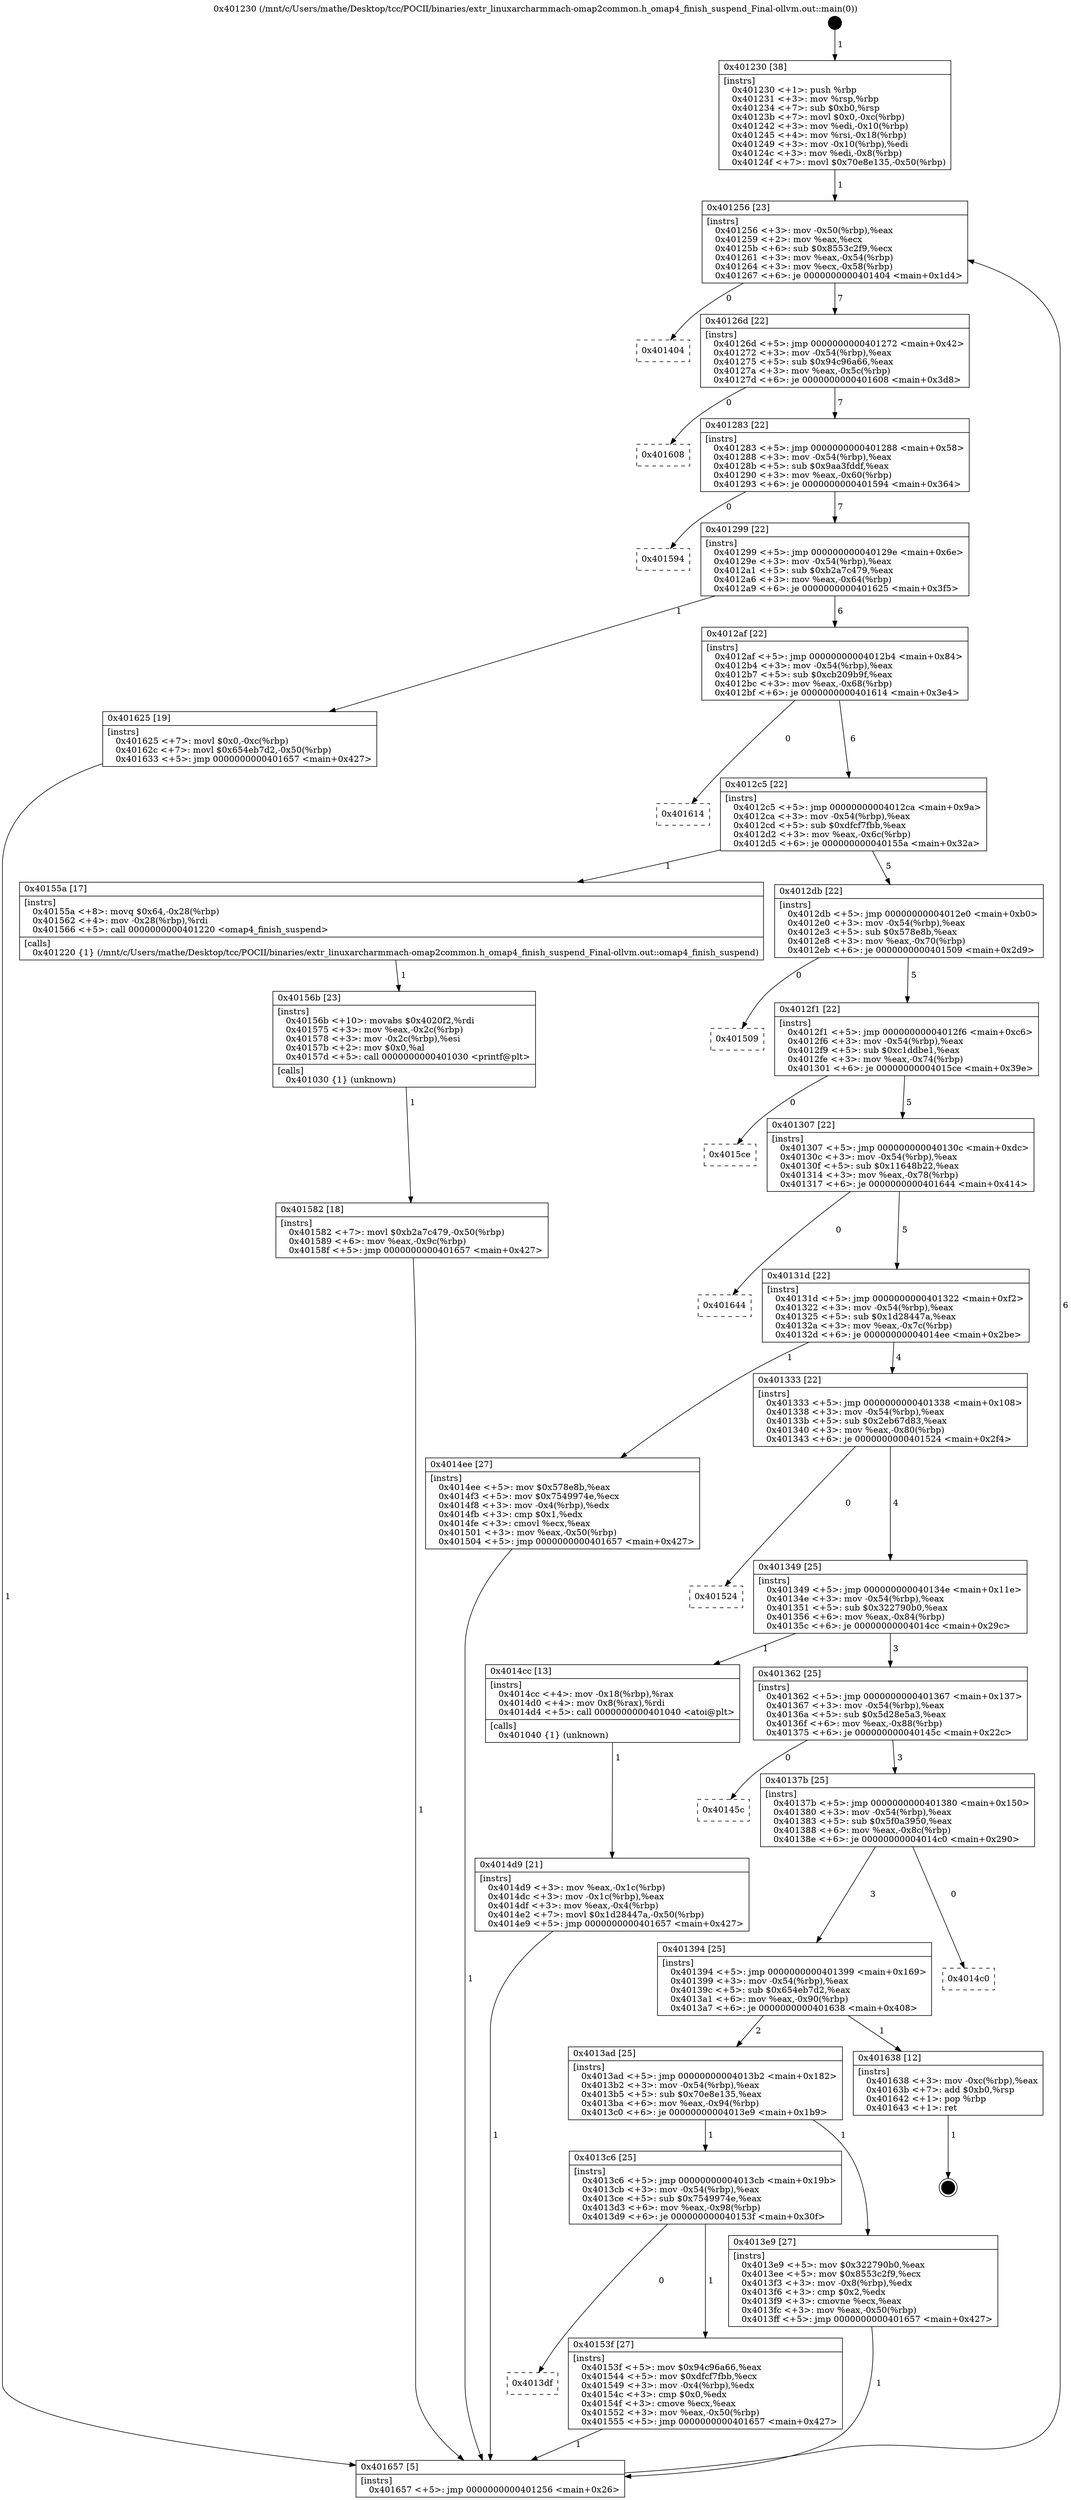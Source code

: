 digraph "0x401230" {
  label = "0x401230 (/mnt/c/Users/mathe/Desktop/tcc/POCII/binaries/extr_linuxarcharmmach-omap2common.h_omap4_finish_suspend_Final-ollvm.out::main(0))"
  labelloc = "t"
  node[shape=record]

  Entry [label="",width=0.3,height=0.3,shape=circle,fillcolor=black,style=filled]
  "0x401256" [label="{
     0x401256 [23]\l
     | [instrs]\l
     &nbsp;&nbsp;0x401256 \<+3\>: mov -0x50(%rbp),%eax\l
     &nbsp;&nbsp;0x401259 \<+2\>: mov %eax,%ecx\l
     &nbsp;&nbsp;0x40125b \<+6\>: sub $0x8553c2f9,%ecx\l
     &nbsp;&nbsp;0x401261 \<+3\>: mov %eax,-0x54(%rbp)\l
     &nbsp;&nbsp;0x401264 \<+3\>: mov %ecx,-0x58(%rbp)\l
     &nbsp;&nbsp;0x401267 \<+6\>: je 0000000000401404 \<main+0x1d4\>\l
  }"]
  "0x401404" [label="{
     0x401404\l
  }", style=dashed]
  "0x40126d" [label="{
     0x40126d [22]\l
     | [instrs]\l
     &nbsp;&nbsp;0x40126d \<+5\>: jmp 0000000000401272 \<main+0x42\>\l
     &nbsp;&nbsp;0x401272 \<+3\>: mov -0x54(%rbp),%eax\l
     &nbsp;&nbsp;0x401275 \<+5\>: sub $0x94c96a66,%eax\l
     &nbsp;&nbsp;0x40127a \<+3\>: mov %eax,-0x5c(%rbp)\l
     &nbsp;&nbsp;0x40127d \<+6\>: je 0000000000401608 \<main+0x3d8\>\l
  }"]
  Exit [label="",width=0.3,height=0.3,shape=circle,fillcolor=black,style=filled,peripheries=2]
  "0x401608" [label="{
     0x401608\l
  }", style=dashed]
  "0x401283" [label="{
     0x401283 [22]\l
     | [instrs]\l
     &nbsp;&nbsp;0x401283 \<+5\>: jmp 0000000000401288 \<main+0x58\>\l
     &nbsp;&nbsp;0x401288 \<+3\>: mov -0x54(%rbp),%eax\l
     &nbsp;&nbsp;0x40128b \<+5\>: sub $0x9aa3fddf,%eax\l
     &nbsp;&nbsp;0x401290 \<+3\>: mov %eax,-0x60(%rbp)\l
     &nbsp;&nbsp;0x401293 \<+6\>: je 0000000000401594 \<main+0x364\>\l
  }"]
  "0x401582" [label="{
     0x401582 [18]\l
     | [instrs]\l
     &nbsp;&nbsp;0x401582 \<+7\>: movl $0xb2a7c479,-0x50(%rbp)\l
     &nbsp;&nbsp;0x401589 \<+6\>: mov %eax,-0x9c(%rbp)\l
     &nbsp;&nbsp;0x40158f \<+5\>: jmp 0000000000401657 \<main+0x427\>\l
  }"]
  "0x401594" [label="{
     0x401594\l
  }", style=dashed]
  "0x401299" [label="{
     0x401299 [22]\l
     | [instrs]\l
     &nbsp;&nbsp;0x401299 \<+5\>: jmp 000000000040129e \<main+0x6e\>\l
     &nbsp;&nbsp;0x40129e \<+3\>: mov -0x54(%rbp),%eax\l
     &nbsp;&nbsp;0x4012a1 \<+5\>: sub $0xb2a7c479,%eax\l
     &nbsp;&nbsp;0x4012a6 \<+3\>: mov %eax,-0x64(%rbp)\l
     &nbsp;&nbsp;0x4012a9 \<+6\>: je 0000000000401625 \<main+0x3f5\>\l
  }"]
  "0x40156b" [label="{
     0x40156b [23]\l
     | [instrs]\l
     &nbsp;&nbsp;0x40156b \<+10\>: movabs $0x4020f2,%rdi\l
     &nbsp;&nbsp;0x401575 \<+3\>: mov %eax,-0x2c(%rbp)\l
     &nbsp;&nbsp;0x401578 \<+3\>: mov -0x2c(%rbp),%esi\l
     &nbsp;&nbsp;0x40157b \<+2\>: mov $0x0,%al\l
     &nbsp;&nbsp;0x40157d \<+5\>: call 0000000000401030 \<printf@plt\>\l
     | [calls]\l
     &nbsp;&nbsp;0x401030 \{1\} (unknown)\l
  }"]
  "0x401625" [label="{
     0x401625 [19]\l
     | [instrs]\l
     &nbsp;&nbsp;0x401625 \<+7\>: movl $0x0,-0xc(%rbp)\l
     &nbsp;&nbsp;0x40162c \<+7\>: movl $0x654eb7d2,-0x50(%rbp)\l
     &nbsp;&nbsp;0x401633 \<+5\>: jmp 0000000000401657 \<main+0x427\>\l
  }"]
  "0x4012af" [label="{
     0x4012af [22]\l
     | [instrs]\l
     &nbsp;&nbsp;0x4012af \<+5\>: jmp 00000000004012b4 \<main+0x84\>\l
     &nbsp;&nbsp;0x4012b4 \<+3\>: mov -0x54(%rbp),%eax\l
     &nbsp;&nbsp;0x4012b7 \<+5\>: sub $0xcb209b9f,%eax\l
     &nbsp;&nbsp;0x4012bc \<+3\>: mov %eax,-0x68(%rbp)\l
     &nbsp;&nbsp;0x4012bf \<+6\>: je 0000000000401614 \<main+0x3e4\>\l
  }"]
  "0x4013df" [label="{
     0x4013df\l
  }", style=dashed]
  "0x401614" [label="{
     0x401614\l
  }", style=dashed]
  "0x4012c5" [label="{
     0x4012c5 [22]\l
     | [instrs]\l
     &nbsp;&nbsp;0x4012c5 \<+5\>: jmp 00000000004012ca \<main+0x9a\>\l
     &nbsp;&nbsp;0x4012ca \<+3\>: mov -0x54(%rbp),%eax\l
     &nbsp;&nbsp;0x4012cd \<+5\>: sub $0xdfcf7fbb,%eax\l
     &nbsp;&nbsp;0x4012d2 \<+3\>: mov %eax,-0x6c(%rbp)\l
     &nbsp;&nbsp;0x4012d5 \<+6\>: je 000000000040155a \<main+0x32a\>\l
  }"]
  "0x40153f" [label="{
     0x40153f [27]\l
     | [instrs]\l
     &nbsp;&nbsp;0x40153f \<+5\>: mov $0x94c96a66,%eax\l
     &nbsp;&nbsp;0x401544 \<+5\>: mov $0xdfcf7fbb,%ecx\l
     &nbsp;&nbsp;0x401549 \<+3\>: mov -0x4(%rbp),%edx\l
     &nbsp;&nbsp;0x40154c \<+3\>: cmp $0x0,%edx\l
     &nbsp;&nbsp;0x40154f \<+3\>: cmove %ecx,%eax\l
     &nbsp;&nbsp;0x401552 \<+3\>: mov %eax,-0x50(%rbp)\l
     &nbsp;&nbsp;0x401555 \<+5\>: jmp 0000000000401657 \<main+0x427\>\l
  }"]
  "0x40155a" [label="{
     0x40155a [17]\l
     | [instrs]\l
     &nbsp;&nbsp;0x40155a \<+8\>: movq $0x64,-0x28(%rbp)\l
     &nbsp;&nbsp;0x401562 \<+4\>: mov -0x28(%rbp),%rdi\l
     &nbsp;&nbsp;0x401566 \<+5\>: call 0000000000401220 \<omap4_finish_suspend\>\l
     | [calls]\l
     &nbsp;&nbsp;0x401220 \{1\} (/mnt/c/Users/mathe/Desktop/tcc/POCII/binaries/extr_linuxarcharmmach-omap2common.h_omap4_finish_suspend_Final-ollvm.out::omap4_finish_suspend)\l
  }"]
  "0x4012db" [label="{
     0x4012db [22]\l
     | [instrs]\l
     &nbsp;&nbsp;0x4012db \<+5\>: jmp 00000000004012e0 \<main+0xb0\>\l
     &nbsp;&nbsp;0x4012e0 \<+3\>: mov -0x54(%rbp),%eax\l
     &nbsp;&nbsp;0x4012e3 \<+5\>: sub $0x578e8b,%eax\l
     &nbsp;&nbsp;0x4012e8 \<+3\>: mov %eax,-0x70(%rbp)\l
     &nbsp;&nbsp;0x4012eb \<+6\>: je 0000000000401509 \<main+0x2d9\>\l
  }"]
  "0x4014d9" [label="{
     0x4014d9 [21]\l
     | [instrs]\l
     &nbsp;&nbsp;0x4014d9 \<+3\>: mov %eax,-0x1c(%rbp)\l
     &nbsp;&nbsp;0x4014dc \<+3\>: mov -0x1c(%rbp),%eax\l
     &nbsp;&nbsp;0x4014df \<+3\>: mov %eax,-0x4(%rbp)\l
     &nbsp;&nbsp;0x4014e2 \<+7\>: movl $0x1d28447a,-0x50(%rbp)\l
     &nbsp;&nbsp;0x4014e9 \<+5\>: jmp 0000000000401657 \<main+0x427\>\l
  }"]
  "0x401509" [label="{
     0x401509\l
  }", style=dashed]
  "0x4012f1" [label="{
     0x4012f1 [22]\l
     | [instrs]\l
     &nbsp;&nbsp;0x4012f1 \<+5\>: jmp 00000000004012f6 \<main+0xc6\>\l
     &nbsp;&nbsp;0x4012f6 \<+3\>: mov -0x54(%rbp),%eax\l
     &nbsp;&nbsp;0x4012f9 \<+5\>: sub $0xc1ddbe1,%eax\l
     &nbsp;&nbsp;0x4012fe \<+3\>: mov %eax,-0x74(%rbp)\l
     &nbsp;&nbsp;0x401301 \<+6\>: je 00000000004015ce \<main+0x39e\>\l
  }"]
  "0x401230" [label="{
     0x401230 [38]\l
     | [instrs]\l
     &nbsp;&nbsp;0x401230 \<+1\>: push %rbp\l
     &nbsp;&nbsp;0x401231 \<+3\>: mov %rsp,%rbp\l
     &nbsp;&nbsp;0x401234 \<+7\>: sub $0xb0,%rsp\l
     &nbsp;&nbsp;0x40123b \<+7\>: movl $0x0,-0xc(%rbp)\l
     &nbsp;&nbsp;0x401242 \<+3\>: mov %edi,-0x10(%rbp)\l
     &nbsp;&nbsp;0x401245 \<+4\>: mov %rsi,-0x18(%rbp)\l
     &nbsp;&nbsp;0x401249 \<+3\>: mov -0x10(%rbp),%edi\l
     &nbsp;&nbsp;0x40124c \<+3\>: mov %edi,-0x8(%rbp)\l
     &nbsp;&nbsp;0x40124f \<+7\>: movl $0x70e8e135,-0x50(%rbp)\l
  }"]
  "0x4015ce" [label="{
     0x4015ce\l
  }", style=dashed]
  "0x401307" [label="{
     0x401307 [22]\l
     | [instrs]\l
     &nbsp;&nbsp;0x401307 \<+5\>: jmp 000000000040130c \<main+0xdc\>\l
     &nbsp;&nbsp;0x40130c \<+3\>: mov -0x54(%rbp),%eax\l
     &nbsp;&nbsp;0x40130f \<+5\>: sub $0x11648b22,%eax\l
     &nbsp;&nbsp;0x401314 \<+3\>: mov %eax,-0x78(%rbp)\l
     &nbsp;&nbsp;0x401317 \<+6\>: je 0000000000401644 \<main+0x414\>\l
  }"]
  "0x401657" [label="{
     0x401657 [5]\l
     | [instrs]\l
     &nbsp;&nbsp;0x401657 \<+5\>: jmp 0000000000401256 \<main+0x26\>\l
  }"]
  "0x401644" [label="{
     0x401644\l
  }", style=dashed]
  "0x40131d" [label="{
     0x40131d [22]\l
     | [instrs]\l
     &nbsp;&nbsp;0x40131d \<+5\>: jmp 0000000000401322 \<main+0xf2\>\l
     &nbsp;&nbsp;0x401322 \<+3\>: mov -0x54(%rbp),%eax\l
     &nbsp;&nbsp;0x401325 \<+5\>: sub $0x1d28447a,%eax\l
     &nbsp;&nbsp;0x40132a \<+3\>: mov %eax,-0x7c(%rbp)\l
     &nbsp;&nbsp;0x40132d \<+6\>: je 00000000004014ee \<main+0x2be\>\l
  }"]
  "0x4013c6" [label="{
     0x4013c6 [25]\l
     | [instrs]\l
     &nbsp;&nbsp;0x4013c6 \<+5\>: jmp 00000000004013cb \<main+0x19b\>\l
     &nbsp;&nbsp;0x4013cb \<+3\>: mov -0x54(%rbp),%eax\l
     &nbsp;&nbsp;0x4013ce \<+5\>: sub $0x7549974e,%eax\l
     &nbsp;&nbsp;0x4013d3 \<+6\>: mov %eax,-0x98(%rbp)\l
     &nbsp;&nbsp;0x4013d9 \<+6\>: je 000000000040153f \<main+0x30f\>\l
  }"]
  "0x4014ee" [label="{
     0x4014ee [27]\l
     | [instrs]\l
     &nbsp;&nbsp;0x4014ee \<+5\>: mov $0x578e8b,%eax\l
     &nbsp;&nbsp;0x4014f3 \<+5\>: mov $0x7549974e,%ecx\l
     &nbsp;&nbsp;0x4014f8 \<+3\>: mov -0x4(%rbp),%edx\l
     &nbsp;&nbsp;0x4014fb \<+3\>: cmp $0x1,%edx\l
     &nbsp;&nbsp;0x4014fe \<+3\>: cmovl %ecx,%eax\l
     &nbsp;&nbsp;0x401501 \<+3\>: mov %eax,-0x50(%rbp)\l
     &nbsp;&nbsp;0x401504 \<+5\>: jmp 0000000000401657 \<main+0x427\>\l
  }"]
  "0x401333" [label="{
     0x401333 [22]\l
     | [instrs]\l
     &nbsp;&nbsp;0x401333 \<+5\>: jmp 0000000000401338 \<main+0x108\>\l
     &nbsp;&nbsp;0x401338 \<+3\>: mov -0x54(%rbp),%eax\l
     &nbsp;&nbsp;0x40133b \<+5\>: sub $0x2eb67d83,%eax\l
     &nbsp;&nbsp;0x401340 \<+3\>: mov %eax,-0x80(%rbp)\l
     &nbsp;&nbsp;0x401343 \<+6\>: je 0000000000401524 \<main+0x2f4\>\l
  }"]
  "0x4013e9" [label="{
     0x4013e9 [27]\l
     | [instrs]\l
     &nbsp;&nbsp;0x4013e9 \<+5\>: mov $0x322790b0,%eax\l
     &nbsp;&nbsp;0x4013ee \<+5\>: mov $0x8553c2f9,%ecx\l
     &nbsp;&nbsp;0x4013f3 \<+3\>: mov -0x8(%rbp),%edx\l
     &nbsp;&nbsp;0x4013f6 \<+3\>: cmp $0x2,%edx\l
     &nbsp;&nbsp;0x4013f9 \<+3\>: cmovne %ecx,%eax\l
     &nbsp;&nbsp;0x4013fc \<+3\>: mov %eax,-0x50(%rbp)\l
     &nbsp;&nbsp;0x4013ff \<+5\>: jmp 0000000000401657 \<main+0x427\>\l
  }"]
  "0x401524" [label="{
     0x401524\l
  }", style=dashed]
  "0x401349" [label="{
     0x401349 [25]\l
     | [instrs]\l
     &nbsp;&nbsp;0x401349 \<+5\>: jmp 000000000040134e \<main+0x11e\>\l
     &nbsp;&nbsp;0x40134e \<+3\>: mov -0x54(%rbp),%eax\l
     &nbsp;&nbsp;0x401351 \<+5\>: sub $0x322790b0,%eax\l
     &nbsp;&nbsp;0x401356 \<+6\>: mov %eax,-0x84(%rbp)\l
     &nbsp;&nbsp;0x40135c \<+6\>: je 00000000004014cc \<main+0x29c\>\l
  }"]
  "0x4013ad" [label="{
     0x4013ad [25]\l
     | [instrs]\l
     &nbsp;&nbsp;0x4013ad \<+5\>: jmp 00000000004013b2 \<main+0x182\>\l
     &nbsp;&nbsp;0x4013b2 \<+3\>: mov -0x54(%rbp),%eax\l
     &nbsp;&nbsp;0x4013b5 \<+5\>: sub $0x70e8e135,%eax\l
     &nbsp;&nbsp;0x4013ba \<+6\>: mov %eax,-0x94(%rbp)\l
     &nbsp;&nbsp;0x4013c0 \<+6\>: je 00000000004013e9 \<main+0x1b9\>\l
  }"]
  "0x4014cc" [label="{
     0x4014cc [13]\l
     | [instrs]\l
     &nbsp;&nbsp;0x4014cc \<+4\>: mov -0x18(%rbp),%rax\l
     &nbsp;&nbsp;0x4014d0 \<+4\>: mov 0x8(%rax),%rdi\l
     &nbsp;&nbsp;0x4014d4 \<+5\>: call 0000000000401040 \<atoi@plt\>\l
     | [calls]\l
     &nbsp;&nbsp;0x401040 \{1\} (unknown)\l
  }"]
  "0x401362" [label="{
     0x401362 [25]\l
     | [instrs]\l
     &nbsp;&nbsp;0x401362 \<+5\>: jmp 0000000000401367 \<main+0x137\>\l
     &nbsp;&nbsp;0x401367 \<+3\>: mov -0x54(%rbp),%eax\l
     &nbsp;&nbsp;0x40136a \<+5\>: sub $0x5d28e5a3,%eax\l
     &nbsp;&nbsp;0x40136f \<+6\>: mov %eax,-0x88(%rbp)\l
     &nbsp;&nbsp;0x401375 \<+6\>: je 000000000040145c \<main+0x22c\>\l
  }"]
  "0x401638" [label="{
     0x401638 [12]\l
     | [instrs]\l
     &nbsp;&nbsp;0x401638 \<+3\>: mov -0xc(%rbp),%eax\l
     &nbsp;&nbsp;0x40163b \<+7\>: add $0xb0,%rsp\l
     &nbsp;&nbsp;0x401642 \<+1\>: pop %rbp\l
     &nbsp;&nbsp;0x401643 \<+1\>: ret\l
  }"]
  "0x40145c" [label="{
     0x40145c\l
  }", style=dashed]
  "0x40137b" [label="{
     0x40137b [25]\l
     | [instrs]\l
     &nbsp;&nbsp;0x40137b \<+5\>: jmp 0000000000401380 \<main+0x150\>\l
     &nbsp;&nbsp;0x401380 \<+3\>: mov -0x54(%rbp),%eax\l
     &nbsp;&nbsp;0x401383 \<+5\>: sub $0x5f0a3950,%eax\l
     &nbsp;&nbsp;0x401388 \<+6\>: mov %eax,-0x8c(%rbp)\l
     &nbsp;&nbsp;0x40138e \<+6\>: je 00000000004014c0 \<main+0x290\>\l
  }"]
  "0x401394" [label="{
     0x401394 [25]\l
     | [instrs]\l
     &nbsp;&nbsp;0x401394 \<+5\>: jmp 0000000000401399 \<main+0x169\>\l
     &nbsp;&nbsp;0x401399 \<+3\>: mov -0x54(%rbp),%eax\l
     &nbsp;&nbsp;0x40139c \<+5\>: sub $0x654eb7d2,%eax\l
     &nbsp;&nbsp;0x4013a1 \<+6\>: mov %eax,-0x90(%rbp)\l
     &nbsp;&nbsp;0x4013a7 \<+6\>: je 0000000000401638 \<main+0x408\>\l
  }"]
  "0x4014c0" [label="{
     0x4014c0\l
  }", style=dashed]
  Entry -> "0x401230" [label=" 1"]
  "0x401256" -> "0x401404" [label=" 0"]
  "0x401256" -> "0x40126d" [label=" 7"]
  "0x401638" -> Exit [label=" 1"]
  "0x40126d" -> "0x401608" [label=" 0"]
  "0x40126d" -> "0x401283" [label=" 7"]
  "0x401625" -> "0x401657" [label=" 1"]
  "0x401283" -> "0x401594" [label=" 0"]
  "0x401283" -> "0x401299" [label=" 7"]
  "0x401582" -> "0x401657" [label=" 1"]
  "0x401299" -> "0x401625" [label=" 1"]
  "0x401299" -> "0x4012af" [label=" 6"]
  "0x40156b" -> "0x401582" [label=" 1"]
  "0x4012af" -> "0x401614" [label=" 0"]
  "0x4012af" -> "0x4012c5" [label=" 6"]
  "0x40155a" -> "0x40156b" [label=" 1"]
  "0x4012c5" -> "0x40155a" [label=" 1"]
  "0x4012c5" -> "0x4012db" [label=" 5"]
  "0x40153f" -> "0x401657" [label=" 1"]
  "0x4012db" -> "0x401509" [label=" 0"]
  "0x4012db" -> "0x4012f1" [label=" 5"]
  "0x4013c6" -> "0x40153f" [label=" 1"]
  "0x4012f1" -> "0x4015ce" [label=" 0"]
  "0x4012f1" -> "0x401307" [label=" 5"]
  "0x4013c6" -> "0x4013df" [label=" 0"]
  "0x401307" -> "0x401644" [label=" 0"]
  "0x401307" -> "0x40131d" [label=" 5"]
  "0x4014ee" -> "0x401657" [label=" 1"]
  "0x40131d" -> "0x4014ee" [label=" 1"]
  "0x40131d" -> "0x401333" [label=" 4"]
  "0x4014d9" -> "0x401657" [label=" 1"]
  "0x401333" -> "0x401524" [label=" 0"]
  "0x401333" -> "0x401349" [label=" 4"]
  "0x4014cc" -> "0x4014d9" [label=" 1"]
  "0x401349" -> "0x4014cc" [label=" 1"]
  "0x401349" -> "0x401362" [label=" 3"]
  "0x401230" -> "0x401256" [label=" 1"]
  "0x401362" -> "0x40145c" [label=" 0"]
  "0x401362" -> "0x40137b" [label=" 3"]
  "0x4013e9" -> "0x401657" [label=" 1"]
  "0x40137b" -> "0x4014c0" [label=" 0"]
  "0x40137b" -> "0x401394" [label=" 3"]
  "0x4013ad" -> "0x4013c6" [label=" 1"]
  "0x401394" -> "0x401638" [label=" 1"]
  "0x401394" -> "0x4013ad" [label=" 2"]
  "0x401657" -> "0x401256" [label=" 6"]
  "0x4013ad" -> "0x4013e9" [label=" 1"]
}
